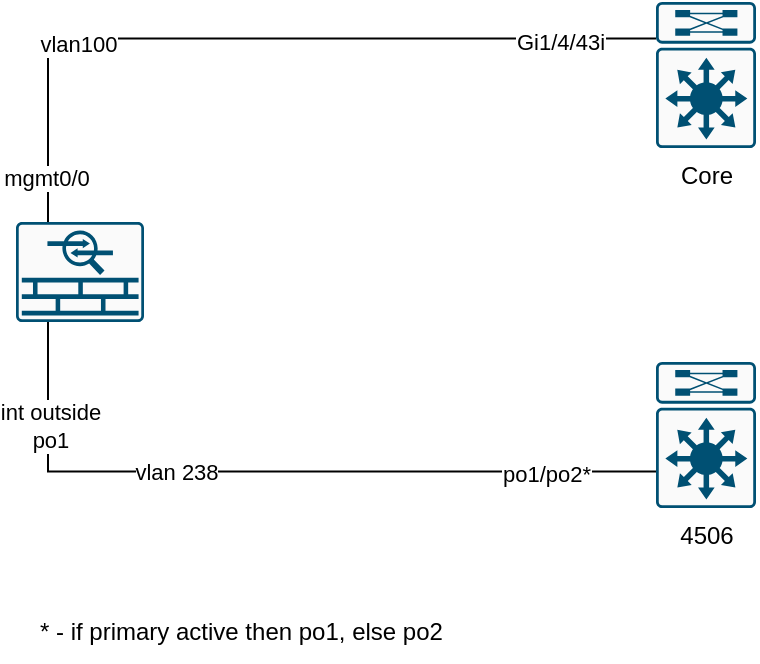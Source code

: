 <mxfile version="20.2.8" type="github">
  <diagram id="vdcrFWy20ZYU5f2zSlFG" name="Страница 1">
    <mxGraphModel dx="1439" dy="365" grid="1" gridSize="10" guides="1" tooltips="1" connect="1" arrows="1" fold="1" page="1" pageScale="1" pageWidth="827" pageHeight="1169" math="0" shadow="0">
      <root>
        <mxCell id="0" />
        <mxCell id="1" parent="0" />
        <mxCell id="sRfj71bRGvAm8NaJQJuH-5" style="edgeStyle=orthogonalEdgeStyle;rounded=0;orthogonalLoop=1;jettySize=auto;html=1;exitX=0.25;exitY=0;exitDx=0;exitDy=0;exitPerimeter=0;entryX=0;entryY=0.25;entryDx=0;entryDy=0;entryPerimeter=0;endArrow=none;endFill=0;" edge="1" parent="1" source="sRfj71bRGvAm8NaJQJuH-1" target="sRfj71bRGvAm8NaJQJuH-2">
          <mxGeometry relative="1" as="geometry" />
        </mxCell>
        <mxCell id="sRfj71bRGvAm8NaJQJuH-6" value="&lt;font style=&quot;vertical-align: inherit;&quot;&gt;&lt;font style=&quot;vertical-align: inherit;&quot;&gt;&lt;font style=&quot;vertical-align: inherit;&quot;&gt;&lt;font style=&quot;vertical-align: inherit;&quot;&gt;mgmt0/0&lt;/font&gt;&lt;/font&gt;&lt;/font&gt;&lt;/font&gt;" style="edgeLabel;html=1;align=center;verticalAlign=middle;resizable=0;points=[];" vertex="1" connectable="0" parent="sRfj71bRGvAm8NaJQJuH-5">
          <mxGeometry x="-0.886" y="1" relative="1" as="geometry">
            <mxPoint as="offset" />
          </mxGeometry>
        </mxCell>
        <mxCell id="sRfj71bRGvAm8NaJQJuH-7" value="&lt;font style=&quot;vertical-align: inherit;&quot;&gt;&lt;font style=&quot;vertical-align: inherit;&quot;&gt;Gi1/4/43i&lt;/font&gt;&lt;/font&gt;" style="edgeLabel;html=1;align=center;verticalAlign=middle;resizable=0;points=[];" vertex="1" connectable="0" parent="sRfj71bRGvAm8NaJQJuH-5">
          <mxGeometry x="0.84" y="-1" relative="1" as="geometry">
            <mxPoint x="-17" as="offset" />
          </mxGeometry>
        </mxCell>
        <mxCell id="sRfj71bRGvAm8NaJQJuH-8" value="&lt;font style=&quot;vertical-align: inherit;&quot;&gt;&lt;font style=&quot;vertical-align: inherit;&quot;&gt;vlan100&lt;/font&gt;&lt;/font&gt;" style="edgeLabel;html=1;align=center;verticalAlign=middle;resizable=0;points=[];" vertex="1" connectable="0" parent="sRfj71bRGvAm8NaJQJuH-5">
          <mxGeometry x="-0.464" y="-2" relative="1" as="geometry">
            <mxPoint as="offset" />
          </mxGeometry>
        </mxCell>
        <mxCell id="sRfj71bRGvAm8NaJQJuH-9" style="edgeStyle=orthogonalEdgeStyle;rounded=0;orthogonalLoop=1;jettySize=auto;html=1;exitX=0.25;exitY=1;exitDx=0;exitDy=0;exitPerimeter=0;entryX=0;entryY=0.75;entryDx=0;entryDy=0;entryPerimeter=0;endArrow=none;endFill=0;" edge="1" parent="1" source="sRfj71bRGvAm8NaJQJuH-1" target="sRfj71bRGvAm8NaJQJuH-4">
          <mxGeometry relative="1" as="geometry" />
        </mxCell>
        <mxCell id="sRfj71bRGvAm8NaJQJuH-10" value="&lt;font style=&quot;vertical-align: inherit;&quot;&gt;&lt;font style=&quot;vertical-align: inherit;&quot;&gt;&lt;font style=&quot;vertical-align: inherit;&quot;&gt;&lt;font style=&quot;vertical-align: inherit;&quot;&gt;po1/po2*&lt;/font&gt;&lt;/font&gt;&lt;/font&gt;&lt;/font&gt;" style="edgeLabel;html=1;align=center;verticalAlign=middle;resizable=0;points=[];" vertex="1" connectable="0" parent="sRfj71bRGvAm8NaJQJuH-9">
          <mxGeometry x="0.709" y="-1" relative="1" as="geometry">
            <mxPoint as="offset" />
          </mxGeometry>
        </mxCell>
        <mxCell id="sRfj71bRGvAm8NaJQJuH-11" value="&lt;font style=&quot;vertical-align: inherit;&quot;&gt;&lt;font style=&quot;vertical-align: inherit;&quot;&gt;&lt;font style=&quot;vertical-align: inherit;&quot;&gt;&lt;font style=&quot;vertical-align: inherit;&quot;&gt;int outside&lt;br&gt;po1&lt;br&gt;&lt;/font&gt;&lt;/font&gt;&lt;/font&gt;&lt;/font&gt;" style="edgeLabel;html=1;align=center;verticalAlign=middle;resizable=0;points=[];" vertex="1" connectable="0" parent="sRfj71bRGvAm8NaJQJuH-9">
          <mxGeometry x="-0.727" y="1" relative="1" as="geometry">
            <mxPoint as="offset" />
          </mxGeometry>
        </mxCell>
        <mxCell id="sRfj71bRGvAm8NaJQJuH-12" value="&lt;font style=&quot;vertical-align: inherit;&quot;&gt;&lt;font style=&quot;vertical-align: inherit;&quot;&gt;vlan 238&lt;/font&gt;&lt;/font&gt;" style="edgeLabel;html=1;align=center;verticalAlign=middle;resizable=0;points=[];" vertex="1" connectable="0" parent="sRfj71bRGvAm8NaJQJuH-9">
          <mxGeometry x="-0.268" relative="1" as="geometry">
            <mxPoint as="offset" />
          </mxGeometry>
        </mxCell>
        <mxCell id="sRfj71bRGvAm8NaJQJuH-1" value="" style="sketch=0;points=[[0.015,0.015,0],[0.985,0.015,0],[0.985,0.985,0],[0.015,0.985,0],[0.25,0,0],[0.5,0,0],[0.75,0,0],[1,0.25,0],[1,0.5,0],[1,0.75,0],[0.75,1,0],[0.5,1,0],[0.25,1,0],[0,0.75,0],[0,0.5,0],[0,0.25,0]];verticalLabelPosition=bottom;html=1;verticalAlign=top;aspect=fixed;align=center;pointerEvents=1;shape=mxgraph.cisco19.rect;prIcon=asa_5500;fillColor=#FAFAFA;strokeColor=#005073;" vertex="1" parent="1">
          <mxGeometry x="-620" y="270" width="64" height="50" as="geometry" />
        </mxCell>
        <mxCell id="sRfj71bRGvAm8NaJQJuH-2" value="&lt;font style=&quot;vertical-align: inherit;&quot;&gt;&lt;font style=&quot;vertical-align: inherit;&quot;&gt;Сore&lt;/font&gt;&lt;/font&gt;" style="sketch=0;points=[[0.015,0.015,0],[0.985,0.015,0],[0.985,0.985,0],[0.015,0.985,0],[0.25,0,0],[0.5,0,0],[0.75,0,0],[1,0.25,0],[1,0.5,0],[1,0.75,0],[0.75,1,0],[0.5,1,0],[0.25,1,0],[0,0.75,0],[0,0.5,0],[0,0.25,0]];verticalLabelPosition=bottom;html=1;verticalAlign=top;aspect=fixed;align=center;pointerEvents=1;shape=mxgraph.cisco19.rect;prIcon=l3_modular;fillColor=#FAFAFA;strokeColor=#005073;" vertex="1" parent="1">
          <mxGeometry x="-300" y="160" width="50" height="73" as="geometry" />
        </mxCell>
        <mxCell id="sRfj71bRGvAm8NaJQJuH-4" value="&lt;font style=&quot;vertical-align: inherit;&quot;&gt;&lt;font style=&quot;vertical-align: inherit;&quot;&gt;&lt;font style=&quot;vertical-align: inherit;&quot;&gt;&lt;font style=&quot;vertical-align: inherit;&quot;&gt;4506&lt;br&gt;&lt;/font&gt;&lt;/font&gt;&lt;/font&gt;&lt;/font&gt;" style="sketch=0;points=[[0.015,0.015,0],[0.985,0.015,0],[0.985,0.985,0],[0.015,0.985,0],[0.25,0,0],[0.5,0,0],[0.75,0,0],[1,0.25,0],[1,0.5,0],[1,0.75,0],[0.75,1,0],[0.5,1,0],[0.25,1,0],[0,0.75,0],[0,0.5,0],[0,0.25,0]];verticalLabelPosition=bottom;html=1;verticalAlign=top;aspect=fixed;align=center;pointerEvents=1;shape=mxgraph.cisco19.rect;prIcon=l3_modular;fillColor=#FAFAFA;strokeColor=#005073;" vertex="1" parent="1">
          <mxGeometry x="-300" y="340" width="50" height="73" as="geometry" />
        </mxCell>
        <mxCell id="sRfj71bRGvAm8NaJQJuH-13" value="&lt;font style=&quot;vertical-align: inherit;&quot;&gt;&lt;font style=&quot;vertical-align: inherit;&quot;&gt;* - if primary active then po1, else po2&lt;/font&gt;&lt;/font&gt;" style="text;html=1;resizable=0;autosize=1;align=left;verticalAlign=middle;points=[];fillColor=none;strokeColor=none;rounded=0;" vertex="1" parent="1">
          <mxGeometry x="-610" y="460" width="220" height="30" as="geometry" />
        </mxCell>
      </root>
    </mxGraphModel>
  </diagram>
</mxfile>
